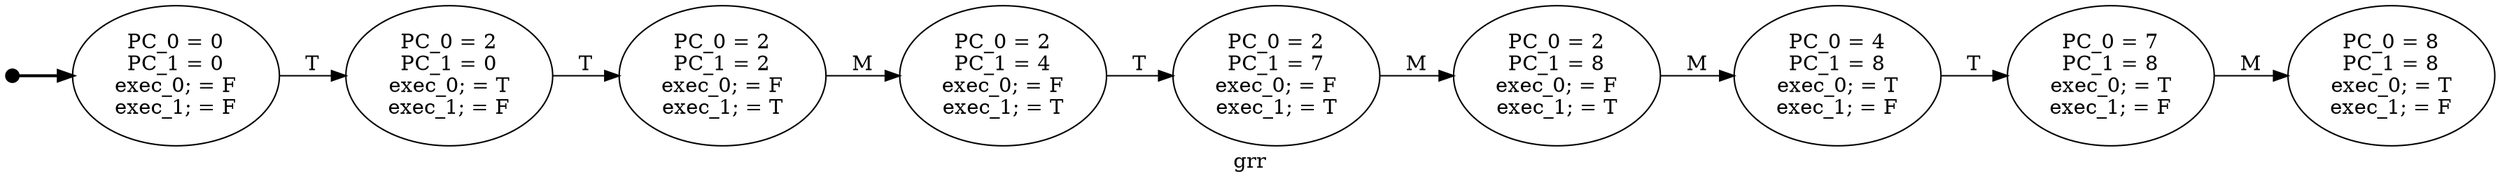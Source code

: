 digraph CFG {
graph [rankdir=LR];
node [ label = "PC_0 = 0\nPC_1 = 0\nexec_0; = F\nexec_1; = F\n" ]; state_0;
node [ label = "PC_0 = 2\nPC_1 = 0\nexec_0; = T\nexec_1; = F\n" ]; state_1;
node [ label = "PC_0 = 2\nPC_1 = 2\nexec_0; = F\nexec_1; = T\n" ]; state_2;
node [ label = "PC_0 = 2\nPC_1 = 4\nexec_0; = F\nexec_1; = T\n" ]; state_3;
node [ label = "PC_0 = 2\nPC_1 = 7\nexec_0; = F\nexec_1; = T\n" ]; state_4;
node [ label = "PC_0 = 2\nPC_1 = 8\nexec_0; = F\nexec_1; = T\n" ]; state_5;
node [ label = "PC_0 = 4\nPC_1 = 8\nexec_0; = T\nexec_1; = F\n" ]; state_6;
node [ label = "PC_0 = 7\nPC_1 = 8\nexec_0; = T\nexec_1; = F\n" ]; state_7;
node [ label = "PC_0 = 8\nPC_1 = 8\nexec_0; = T\nexec_1; = F\n" ]; state_8;
start [style = filled, color=black, label="", height=0.12,width=0.12,fontsize=1];
start -> state_0[ style = "bold"];
state_0 -> state_1 [ label = T ];
state_1 -> state_2 [ label = T ];
state_2 -> state_3 [ label = M ];
state_3 -> state_4 [ label = T ];
state_4 -> state_5 [ label = M ];
state_5 -> state_6 [ label = M ];
state_6 -> state_7 [ label = T ];
state_7 -> state_8 [ label = M ];
label="grr";
}